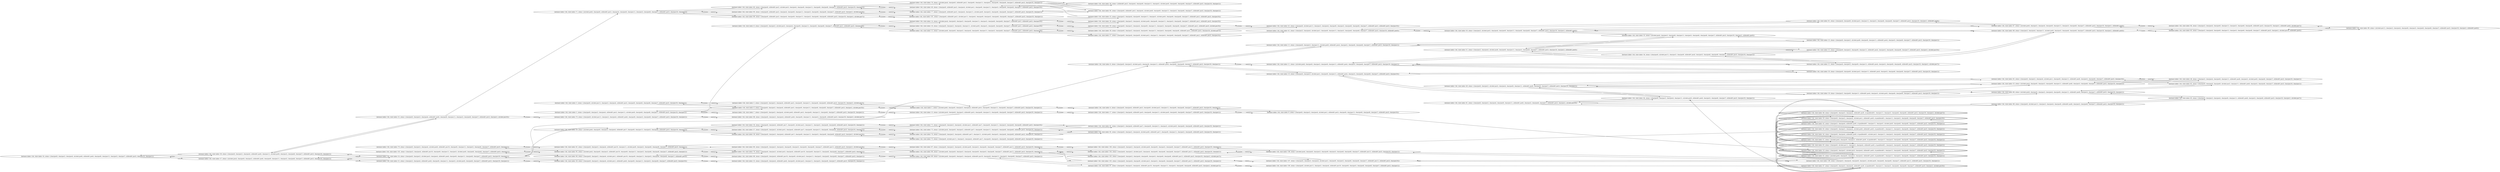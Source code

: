 digraph {
rankdir="LR"
s54[label="(instance index=144, state index=54, atoms={clear(pos0), clear(pos2), clear(pos4), at(robot,pos8), at(block01,pos6), clear(pos9), clear(pos11), clear(pos5), clear(pos7), at(block01,pos3), clear(pos10), clear(pos1)})"]
s37[label="(instance index=144, state index=37, atoms={at(robot,pos4), clear(pos0), clear(pos2), at(block01,pos6), clear(pos9), clear(pos11), clear(pos5), clear(pos8), clear(pos7), at(block01,pos3), clear(pos10), clear(pos1)})"]
s38[label="(instance index=144, state index=38, atoms={clear(pos0), clear(pos2), clear(pos4), at(block01,pos6), clear(pos11), at(robot,pos9), clear(pos5), clear(pos8), clear(pos7), at(block01,pos3), clear(pos10), clear(pos1)})"]
s79[label="(instance index=144, state index=79, atoms={clear(pos0), clear(pos2), clear(pos4), at(robot,pos8), at(block01,pos10), clear(pos9), clear(pos11), clear(pos5), clear(pos6), clear(pos7), at(block01,pos3), clear(pos1)})"]
s52[label="(instance index=144, state index=52, atoms={clear(pos2), clear(pos4), at(block01,pos6), clear(pos9), clear(pos11), clear(pos5), at(robot,pos0), clear(pos8), clear(pos7), at(block01,pos3), clear(pos10), clear(pos1)})"]
s24[label="(instance index=144, state index=24, atoms={clear(pos0), clear(pos2), at(robot,pos5), clear(pos4), at(block01,pos6), clear(pos9), clear(pos11), clear(pos8), clear(pos7), at(block01,pos3), clear(pos10), clear(pos1)})"]
s55[label="(instance index=144, state index=55, atoms={clear(pos0), clear(pos2), clear(pos4), at(block01,pos6), clear(pos9), clear(pos11), clear(pos5), clear(pos8), clear(pos7), at(block01,pos3), clear(pos1), at(robot,pos10)})"]
s102[label="(instance index=144, state index=102, atoms={clear(pos2), clear(pos4), at(block01,pos10), clear(pos9), clear(pos11), clear(pos5), at(robot,pos0), clear(pos6), clear(pos8), clear(pos7), at(block01,pos3), clear(pos1)})"]
s94[label="(instance index=144, state index=94, atoms={clear(pos0), clear(pos2), clear(pos4), at(robot,pos1), at(block01,pos10), clear(pos9), clear(pos11), clear(pos5), clear(pos6), clear(pos8), clear(pos7), at(block01,pos3)})"]
s62[label="(instance index=144, state index=62, atoms={clear(pos0), clear(pos2), clear(pos4), at(block01,pos10), clear(pos11), at(robot,pos9), clear(pos5), clear(pos6), clear(pos8), clear(pos7), at(block01,pos3), clear(pos1)})"]
s3[label="(instance index=144, state index=3, atoms={clear(pos0), at(robot,pos11), clear(pos2), clear(pos4), at(block01,pos5), clear(pos9), clear(pos6), clear(pos8), clear(pos7), at(block01,pos3), clear(pos10), clear(pos1)})"]
s2[label="(instance index=144, state index=2, atoms={clear(pos0), clear(pos2), clear(pos4), at(block01,pos5), clear(pos11), at(robot,pos9), clear(pos6), clear(pos8), clear(pos7), at(block01,pos3), clear(pos10), clear(pos1)})"]
s95[label="(instance index=144, state index=95, atoms={at(robot,pos4), clear(pos0), clear(pos2), at(block01,pos10), clear(pos9), clear(pos11), clear(pos5), clear(pos6), clear(pos8), clear(pos7), at(block01,pos3), clear(pos1)})"]
s36[label="(instance index=144, state index=36, atoms={clear(pos0), clear(pos2), clear(pos4), at(robot,pos1), at(block01,pos6), clear(pos9), clear(pos11), clear(pos5), clear(pos8), clear(pos7), at(block01,pos3), clear(pos10)})"]
s70[label="(instance index=144, state index=70, atoms={clear(pos0), at(robot,pos11), clear(pos2), clear(pos4), at(block01,pos6), clear(pos9), clear(pos5), clear(pos8), clear(pos7), at(block01,pos3), clear(pos10), clear(pos1)})"]
s39[label="(instance index=144, state index=39, atoms={at(robot,pos6), clear(pos0), clear(pos2), clear(pos4), at(block01,pos7), clear(pos9), clear(pos11), clear(pos5), clear(pos8), at(block01,pos3), clear(pos10), clear(pos1)})"]
s71[label="(instance index=144, state index=71, atoms={at(robot,pos6), clear(pos0), at(block01,pos2), clear(pos4), clear(pos9), clear(pos11), clear(pos5), clear(pos8), clear(pos7), at(block01,pos3), clear(pos10), clear(pos1)})"]
s5[label="(instance index=144, state index=5, atoms={clear(pos0), clear(pos2), clear(pos4), at(block01,pos5), clear(pos9), clear(pos11), clear(pos6), clear(pos8), at(block01,pos3), clear(pos10), clear(pos1), at(robot,pos7)})"]
s88[label="(instance index=144, state index=88, atoms={clear(pos0), clear(pos2), clear(pos4), at(block01,pos6), clear(pos9), clear(pos11), clear(pos5), clear(pos8), at(block01,pos3), clear(pos10), clear(pos1), at(robot,pos7)})"]
s0[label="(instance index=144, state index=0, atoms={clear(pos0), clear(pos2), clear(pos4), at(block01,pos5), clear(pos9), clear(pos11), clear(pos6), clear(pos8), clear(pos7), at(block01,pos3), clear(pos1), at(robot,pos10)})"]
s7[label="(instance index=144, state index=7, atoms={clear(pos0), clear(pos2), clear(pos4), at(robot,pos8), at(block01,pos5), clear(pos9), clear(pos11), clear(pos6), clear(pos7), at(block01,pos3), clear(pos10), clear(pos1)})"]
s53[label="(instance index=144, state index=53, atoms={clear(pos0), clear(pos4), at(block01,pos6), clear(pos9), at(robot,pos2), clear(pos11), clear(pos5), clear(pos8), clear(pos7), at(block01,pos3), clear(pos10), clear(pos1)})"]
s78[label="(instance index=144, state index=78, atoms={clear(pos0), clear(pos2), at(robot,pos5), clear(pos4), at(block01,pos10), clear(pos9), clear(pos11), clear(pos6), clear(pos8), clear(pos7), at(block01,pos3), clear(pos1)})"]
s86[label="(instance index=144, state index=86, atoms={clear(pos0), clear(pos4), at(block01,pos10), clear(pos9), at(robot,pos2), clear(pos11), clear(pos5), clear(pos6), clear(pos8), clear(pos7), at(block01,pos3), clear(pos1)})"]
s80[label="(instance index=144, state index=80, atoms={clear(pos0), clear(pos2), clear(pos4), clear(pos9), clear(pos5), clear(pos6), clear(pos8), clear(pos7), at(block01,pos11), at(block01,pos3), clear(pos1), at(robot,pos10)})"]
s8[label="(instance index=144, state index=8, atoms={clear(pos0), clear(pos2), at(robot,pos5), clear(pos4), clear(pos9), clear(pos11), clear(pos6), clear(pos8), clear(pos7), at(block01,pos1), at(block01,pos3), clear(pos10)})"]
s58[label="(instance index=144, state index=58, atoms={clear(pos0), clear(pos2), clear(pos4), at(block01,pos7), clear(pos9), clear(pos11), clear(pos5), clear(pos6), clear(pos8), at(block01,pos3), clear(pos1), at(robot,pos10)})"]
s57[label="(instance index=144, state index=57, atoms={clear(pos0), clear(pos2), at(robot,pos5), clear(pos4), at(block01,pos7), clear(pos9), clear(pos11), clear(pos6), clear(pos8), at(block01,pos3), clear(pos10), clear(pos1)})"]
s56[label="(instance index=144, state index=56, atoms={clear(pos0), clear(pos4), at(block01,pos7), clear(pos9), at(robot,pos2), clear(pos11), clear(pos5), clear(pos6), clear(pos8), at(block01,pos3), clear(pos10), clear(pos1)})"]
s60[label="(instance index=144, state index=60, atoms={clear(pos0), at(block01,pos2), at(robot,pos5), clear(pos4), clear(pos9), clear(pos11), clear(pos6), clear(pos8), clear(pos7), at(block01,pos3), clear(pos10), clear(pos1)})"]
s90[label="(instance index=144, state index=90, atoms={clear(pos0), at(block01,pos2), clear(pos4), clear(pos9), clear(pos11), clear(pos5), clear(pos6), clear(pos8), clear(pos7), at(block01,pos3), clear(pos1), at(robot,pos10)})"]
s89[label="(instance index=144, state index=89, atoms={clear(pos0), at(block01,pos2), clear(pos4), clear(pos9), clear(pos11), clear(pos5), clear(pos6), clear(pos8), at(block01,pos3), clear(pos10), clear(pos1), at(robot,pos7)})"]
s13[label="(instance index=144, state index=13, atoms={at(robot,pos4), clear(pos0), clear(pos2), at(block01,pos5), clear(pos9), clear(pos11), clear(pos6), clear(pos8), clear(pos7), at(block01,pos3), clear(pos10), clear(pos1)})"]
s1[label="(instance index=144, state index=1, atoms={at(robot,pos6), clear(pos0), clear(pos2), clear(pos4), at(block01,pos5), clear(pos9), clear(pos11), clear(pos8), clear(pos7), at(block01,pos3), clear(pos10), clear(pos1)})"]
s69[label="(instance index=144, state index=69, atoms={at(robot,pos6), clear(pos0), clear(pos2), clear(pos4), at(block01,pos10), clear(pos9), clear(pos11), clear(pos5), clear(pos8), clear(pos7), at(block01,pos3), clear(pos1)})"]
s97[label="(instance index=144, state index=97, atoms={clear(pos0), clear(pos2), clear(pos4), at(robot,pos9), clear(pos5), clear(pos6), clear(pos8), clear(pos7), at(block01,pos11), at(block01,pos3), clear(pos10), clear(pos1)})"]
s96[label="(instance index=144, state index=96, atoms={at(robot,pos6), clear(pos0), clear(pos2), clear(pos4), clear(pos9), clear(pos5), clear(pos8), clear(pos7), at(block01,pos11), at(block01,pos3), clear(pos10), clear(pos1)})"]
s15[label="(instance index=144, state index=15, atoms={at(robot,pos6), clear(pos0), clear(pos2), clear(pos4), clear(pos9), clear(pos11), clear(pos5), clear(pos8), clear(pos7), at(block01,pos1), at(block01,pos3), clear(pos10)})"]
s14[label="(instance index=144, state index=14, atoms={at(robot,pos4), clear(pos0), clear(pos2), clear(pos9), clear(pos11), clear(pos5), clear(pos6), clear(pos8), clear(pos7), at(block01,pos1), at(block01,pos3), clear(pos10)})"]
s16[label="(instance index=144, state index=16, atoms={clear(pos0), clear(pos2), clear(pos4), clear(pos11), at(robot,pos9), clear(pos5), clear(pos6), clear(pos8), clear(pos7), at(block01,pos1), at(block01,pos3), clear(pos10)})"]
s75[label="(instance index=144, state index=75, atoms={clear(pos0), at(robot,pos11), clear(pos2), clear(pos4), at(block01,pos7), clear(pos9), clear(pos5), clear(pos6), clear(pos8), at(block01,pos3), clear(pos10), clear(pos1)})"]
s74[label="(instance index=144, state index=74, atoms={clear(pos0), clear(pos2), clear(pos4), at(block01,pos7), clear(pos11), at(robot,pos9), clear(pos5), clear(pos6), clear(pos8), at(block01,pos3), clear(pos10), clear(pos1)})"]
s73[label="(instance index=144, state index=73, atoms={at(robot,pos4), clear(pos0), clear(pos2), at(block01,pos7), clear(pos9), clear(pos11), clear(pos5), clear(pos6), clear(pos8), at(block01,pos3), clear(pos10), clear(pos1)})"]
s72[label="(instance index=144, state index=72, atoms={clear(pos0), clear(pos2), clear(pos4), at(robot,pos1), at(block01,pos7), clear(pos9), clear(pos11), clear(pos5), clear(pos6), clear(pos8), at(block01,pos3), clear(pos10)})"]
s77[label="(instance index=144, state index=77, atoms={clear(pos0), at(block01,pos2), clear(pos4), clear(pos11), at(robot,pos9), clear(pos5), clear(pos6), clear(pos8), clear(pos7), at(block01,pos3), clear(pos10), clear(pos1)})"]
s76[label="(instance index=144, state index=76, atoms={at(robot,pos4), clear(pos0), at(block01,pos2), clear(pos9), clear(pos11), clear(pos5), clear(pos6), clear(pos8), clear(pos7), at(block01,pos3), clear(pos10), clear(pos1)})"]
s40[label="(instance index=144, state index=40, atoms={clear(pos0), at(block01,pos2), clear(pos4), at(robot,pos1), clear(pos9), clear(pos11), clear(pos5), clear(pos6), clear(pos8), clear(pos7), at(block01,pos3), clear(pos10)})"]
s101[label="(instance index=144, state index=101, atoms={clear(pos0), at(block01,pos2), at(robot,pos11), clear(pos4), clear(pos9), clear(pos5), clear(pos6), clear(pos8), clear(pos7), at(block01,pos3), clear(pos10), clear(pos1)})"]
s17[label="(instance index=144, state index=17, atoms={clear(pos2), clear(pos4), at(block01,pos5), clear(pos9), clear(pos11), at(robot,pos0), clear(pos6), clear(pos8), clear(pos7), at(block01,pos3), clear(pos10), clear(pos1)})"]
s4[label="(instance index=144, state index=4, atoms={clear(pos0), clear(pos4), at(block01,pos5), clear(pos9), at(robot,pos2), clear(pos11), clear(pos6), clear(pos8), clear(pos7), at(block01,pos3), clear(pos10), clear(pos1)})"]
s87[label="(instance index=144, state index=87, atoms={clear(pos0), clear(pos2), clear(pos4), at(block01,pos10), clear(pos9), clear(pos11), clear(pos5), clear(pos6), clear(pos8), at(block01,pos3), clear(pos1), at(robot,pos7)})"]
s6[label="(instance index=144, state index=6, atoms={clear(pos0), clear(pos2), at(robot,pos5), clear(pos9), clear(pos11), at(block01,pos4), clear(pos6), clear(pos8), clear(pos7), at(block01,pos3), clear(pos10), clear(pos1)})"]
s106[label="(instance index=144, state index=106, atoms={clear(pos0), clear(pos2), clear(pos4), at(robot,pos8), clear(pos9), clear(pos5), clear(pos6), clear(pos7), at(block01,pos11), at(block01,pos3), clear(pos10), clear(pos1)})"]
s104[label="(instance index=144, state index=104, atoms={clear(pos0), clear(pos2), at(robot,pos5), clear(pos4), clear(pos9), clear(pos6), clear(pos8), clear(pos7), at(block01,pos11), at(block01,pos3), clear(pos10), clear(pos1)})"]
s103[label="(instance index=144, state index=103, atoms={clear(pos0), clear(pos4), clear(pos9), at(robot,pos2), clear(pos5), clear(pos6), clear(pos8), clear(pos7), at(block01,pos11), at(block01,pos3), clear(pos10), clear(pos1)})"]
s105[label="(instance index=144, state index=105, atoms={clear(pos0), clear(pos2), clear(pos4), clear(pos9), clear(pos5), clear(pos6), clear(pos8), at(block01,pos11), at(block01,pos3), clear(pos10), clear(pos1), at(robot,pos7)})"]
s29[label="(instance index=144, state index=29, atoms={clear(pos0), clear(pos2), clear(pos4), clear(pos9), clear(pos11), clear(pos5), clear(pos6), clear(pos8), clear(pos7), at(block01,pos1), at(block01,pos3), at(robot,pos10)})"]
s27[label="(instance index=144, state index=27, atoms={clear(pos0), clear(pos4), clear(pos9), at(robot,pos2), clear(pos11), clear(pos5), clear(pos6), clear(pos8), clear(pos7), at(block01,pos1), at(block01,pos3), clear(pos10)})"]
s28[label="(instance index=144, state index=28, atoms={clear(pos0), clear(pos2), clear(pos4), clear(pos9), clear(pos11), clear(pos5), clear(pos6), clear(pos8), at(block01,pos1), at(block01,pos3), clear(pos10), at(robot,pos7)})"]
s25[label="(instance index=144, state index=25, atoms={clear(pos2), clear(pos4), clear(pos9), clear(pos11), clear(pos5), at(robot,pos0), clear(pos6), clear(pos8), clear(pos7), at(block01,pos1), at(block01,pos3), clear(pos10)})"]
s26[label="(instance index=144, state index=26, atoms={clear(pos0), clear(pos2), clear(pos4), at(robot,pos8), clear(pos9), clear(pos11), clear(pos5), clear(pos6), clear(pos7), at(block01,pos1), at(block01,pos3), clear(pos10)})"]
s92[label="(instance index=144, state index=92, atoms={clear(pos0), clear(pos2), clear(pos4), at(robot,pos8), at(block01,pos7), clear(pos9), clear(pos11), clear(pos5), clear(pos6), at(block01,pos3), clear(pos10), clear(pos1)})"]
s91[label="(instance index=144, state index=91, atoms={clear(pos2), clear(pos4), at(block01,pos7), clear(pos9), clear(pos11), clear(pos5), at(robot,pos0), clear(pos6), clear(pos8), at(block01,pos3), clear(pos10), clear(pos1)})"]
s93[label="(instance index=144, state index=93, atoms={clear(pos0), at(block01,pos2), clear(pos4), at(robot,pos8), clear(pos9), clear(pos11), clear(pos5), clear(pos6), clear(pos7), at(block01,pos3), clear(pos10), clear(pos1)})"]
s59[label="(instance index=144, state index=59, atoms={at(block01,pos2), clear(pos4), clear(pos9), clear(pos11), clear(pos5), at(robot,pos0), clear(pos6), clear(pos8), clear(pos7), at(block01,pos3), clear(pos10), clear(pos1)})"]
s100[label="(instance index=144, state index=100, atoms={clear(pos0), at(robot,pos11), clear(pos2), clear(pos4), at(block01,pos10), clear(pos9), clear(pos5), clear(pos6), clear(pos8), clear(pos7), at(block01,pos3), clear(pos1)})"]
s9[label="(instance index=144, state index=9, atoms={clear(pos0), clear(pos2), clear(pos4), at(robot,pos1), at(block01,pos5), clear(pos9), clear(pos11), clear(pos6), clear(pos8), clear(pos7), at(block01,pos3), clear(pos10)})"]
s12[label="(instance index=144, state index=12, atoms={clear(pos0), clear(pos2), clear(pos11), at(robot,pos9), at(block01,pos4), clear(pos5), clear(pos6), clear(pos8), clear(pos7), at(block01,pos3), clear(pos10), clear(pos1)})"]
s11[label="(instance index=144, state index=11, atoms={at(robot,pos6), clear(pos0), clear(pos2), clear(pos9), clear(pos11), at(block01,pos4), clear(pos5), clear(pos8), clear(pos7), at(block01,pos3), clear(pos10), clear(pos1)})"]
s10[label="(instance index=144, state index=10, atoms={clear(pos0), clear(pos2), at(robot,pos1), clear(pos9), clear(pos11), at(block01,pos4), clear(pos5), clear(pos6), clear(pos8), clear(pos7), at(block01,pos3), clear(pos10)})"]
s108[label="(instance index=144, state index=108, atoms={at(robot,pos4), clear(pos0), clear(pos2), clear(pos9), clear(pos5), clear(pos6), clear(pos8), clear(pos7), at(block01,pos11), at(block01,pos3), clear(pos10), clear(pos1)})"]
s107[label="(instance index=144, state index=107, atoms={clear(pos0), clear(pos2), clear(pos4), at(robot,pos1), clear(pos9), clear(pos5), clear(pos6), clear(pos8), clear(pos7), at(block01,pos11), at(block01,pos3), clear(pos10)})"]
s42[label="(instance index=144, state index=42, atoms={clear(pos0), at(robot,pos11), clear(pos2), clear(pos4), clear(pos9), clear(pos5), clear(pos6), clear(pos8), clear(pos7), at(block01,pos1), at(block01,pos3), clear(pos10)})"]
s41[label="(instance index=144, state index=41, atoms={clear(pos2), clear(pos4), at(robot,pos1), clear(pos9), clear(pos11), clear(pos5), clear(pos6), clear(pos8), clear(pos7), at(block01,pos3), clear(pos10), at(block01,pos0)})"]
s32[peripheries=2,label="(instance index=144, state index=32, atoms={at(robot,pos6), clear(pos0), clear(pos2), clear(pos4), at(block01,pos9), at-goal(block01), clear(pos11), clear(pos5), clear(pos8), clear(pos7), at(block01,pos3), clear(pos10), clear(pos1)})"]
s45[peripheries=2,label="(instance index=144, state index=45, atoms={clear(pos0), clear(pos2), clear(pos4), at(robot,pos8), at(block01,pos9), at-goal(block01), clear(pos11), clear(pos5), clear(pos6), clear(pos7), at(block01,pos3), clear(pos10), clear(pos1)})"]
s46[peripheries=2,label="(instance index=144, state index=46, atoms={clear(pos0), clear(pos2), clear(pos4), at(block01,pos9), at-goal(block01), clear(pos11), clear(pos5), clear(pos6), clear(pos8), at(block01,pos3), clear(pos10), clear(pos1), at(robot,pos7)})"]
s47[peripheries=2,label="(instance index=144, state index=47, atoms={clear(pos0), clear(pos2), clear(pos4), at(block01,pos9), at-goal(block01), clear(pos11), clear(pos5), clear(pos6), clear(pos8), clear(pos7), at(block01,pos3), clear(pos1), at(robot,pos10)})"]
s18[peripheries=2,label="(instance index=144, state index=18, atoms={clear(pos0), clear(pos2), at(robot,pos5), clear(pos4), at(block01,pos9), at-goal(block01), clear(pos11), clear(pos6), clear(pos8), clear(pos7), at(block01,pos3), clear(pos10), clear(pos1)})"]
s63[peripheries=2,label="(instance index=144, state index=63, atoms={clear(pos0), at(robot,pos11), clear(pos2), clear(pos4), at(block01,pos9), at-goal(block01), clear(pos5), clear(pos6), clear(pos8), clear(pos7), at(block01,pos3), clear(pos10), clear(pos1)})"]
s43[peripheries=2,label="(instance index=144, state index=43, atoms={clear(pos2), clear(pos4), at(block01,pos9), at-goal(block01), clear(pos11), clear(pos5), at(robot,pos0), clear(pos6), clear(pos8), clear(pos7), at(block01,pos3), clear(pos10), clear(pos1)})"]
s30[peripheries=2,label="(instance index=144, state index=30, atoms={clear(pos0), clear(pos2), clear(pos4), at(robot,pos1), at(block01,pos9), at-goal(block01), clear(pos11), clear(pos5), clear(pos6), clear(pos8), clear(pos7), at(block01,pos3), clear(pos10)})"]
s44[peripheries=2,label="(instance index=144, state index=44, atoms={clear(pos0), clear(pos4), at(block01,pos9), at-goal(block01), at(robot,pos2), clear(pos11), clear(pos5), clear(pos6), clear(pos8), clear(pos7), at(block01,pos3), clear(pos10), clear(pos1)})"]
s31[peripheries=2,label="(instance index=144, state index=31, atoms={at(robot,pos4), clear(pos0), clear(pos2), at(block01,pos9), at-goal(block01), clear(pos11), clear(pos5), clear(pos6), clear(pos8), clear(pos7), at(block01,pos3), clear(pos10), clear(pos1)})"]
s22[label="(instance index=144, state index=22, atoms={clear(pos0), clear(pos2), clear(pos9), clear(pos11), at(block01,pos4), clear(pos5), clear(pos6), clear(pos8), clear(pos7), at(block01,pos3), clear(pos1), at(robot,pos10)})"]
s23[label="(instance index=144, state index=23, atoms={clear(pos0), clear(pos2), at(robot,pos8), clear(pos9), clear(pos11), at(block01,pos4), clear(pos5), clear(pos6), clear(pos7), at(block01,pos3), clear(pos10), clear(pos1)})"]
s21[label="(instance index=144, state index=21, atoms={clear(pos0), clear(pos2), clear(pos9), clear(pos11), at(block01,pos4), clear(pos5), clear(pos6), clear(pos8), at(block01,pos3), clear(pos10), clear(pos1), at(robot,pos7)})"]
s20[label="(instance index=144, state index=20, atoms={clear(pos0), clear(pos9), at(robot,pos2), clear(pos11), at(block01,pos4), clear(pos5), clear(pos6), clear(pos8), clear(pos7), at(block01,pos3), clear(pos10), clear(pos1)})"]
s19[label="(instance index=144, state index=19, atoms={clear(pos2), clear(pos9), clear(pos11), at(block01,pos4), clear(pos5), at(robot,pos0), clear(pos6), clear(pos8), clear(pos7), at(block01,pos3), clear(pos10), clear(pos1)})"]
s109[label="(instance index=144, state index=109, atoms={clear(pos2), clear(pos4), clear(pos9), clear(pos5), at(robot,pos0), clear(pos6), clear(pos8), clear(pos7), at(block01,pos11), at(block01,pos3), clear(pos10), clear(pos1)})"]
s61[label="(instance index=144, state index=61, atoms={clear(pos4), clear(pos9), at(robot,pos2), clear(pos11), clear(pos5), clear(pos6), clear(pos8), clear(pos7), at(block01,pos3), clear(pos10), clear(pos1), at(block01,pos0)})"]
s64[label="(instance index=144, state index=64, atoms={clear(pos0), clear(pos2), clear(pos4), clear(pos11), at(robot,pos9), at(block01,pos8), clear(pos5), clear(pos6), clear(pos7), at(block01,pos3), clear(pos10), clear(pos1)})"]
s34[label="(instance index=144, state index=34, atoms={clear(pos0), at(robot,pos11), clear(pos2), clear(pos9), at(block01,pos4), clear(pos5), clear(pos6), clear(pos8), clear(pos7), at(block01,pos3), clear(pos10), clear(pos1)})"]
s35[label="(instance index=144, state index=35, atoms={at(robot,pos4), clear(pos2), clear(pos9), clear(pos11), clear(pos5), clear(pos6), clear(pos8), clear(pos7), at(block01,pos3), clear(pos10), clear(pos1), at(block01,pos0)})"]
s49[label="(instance index=144, state index=49, atoms={clear(pos0), clear(pos2), at(robot,pos5), clear(pos4), clear(pos9), clear(pos11), at(block01,pos8), clear(pos6), clear(pos7), at(block01,pos3), clear(pos10), clear(pos1)})"]
s81[label="(instance index=144, state index=81, atoms={clear(pos0), clear(pos2), clear(pos4), clear(pos9), clear(pos11), at(block01,pos8), clear(pos5), clear(pos6), clear(pos7), at(block01,pos3), clear(pos1), at(robot,pos10)})"]
s51[label="(instance index=144, state index=51, atoms={clear(pos2), clear(pos4), at(robot,pos8), clear(pos9), clear(pos11), clear(pos5), clear(pos6), clear(pos7), at(block01,pos3), clear(pos10), clear(pos1), at(block01,pos0)})"]
s50[label="(instance index=144, state index=50, atoms={clear(pos2), at(robot,pos5), clear(pos4), clear(pos9), clear(pos11), clear(pos6), clear(pos8), clear(pos7), at(block01,pos3), clear(pos10), clear(pos1), at(block01,pos0)})"]
s33[label="(instance index=144, state index=33, atoms={at(robot,pos4), clear(pos0), clear(pos2), clear(pos9), clear(pos11), at(block01,pos8), clear(pos5), clear(pos6), clear(pos7), at(block01,pos3), clear(pos10), clear(pos1)})"]
s66[label="(instance index=144, state index=66, atoms={at(robot,pos6), clear(pos0), clear(pos2), clear(pos4), clear(pos9), clear(pos11), at(block01,pos8), clear(pos5), clear(pos7), at(block01,pos3), clear(pos10), clear(pos1)})"]
s65[label="(instance index=144, state index=65, atoms={clear(pos0), clear(pos2), clear(pos4), at(robot,pos1), clear(pos9), clear(pos11), at(block01,pos8), clear(pos5), clear(pos6), clear(pos7), at(block01,pos3), clear(pos10)})"]
s98[label="(instance index=144, state index=98, atoms={clear(pos0), at(robot,pos11), clear(pos2), clear(pos4), clear(pos9), at(block01,pos8), clear(pos5), clear(pos6), clear(pos7), at(block01,pos3), clear(pos10), clear(pos1)})"]
s68[label="(instance index=144, state index=68, atoms={clear(pos2), clear(pos4), clear(pos11), at(robot,pos9), clear(pos5), clear(pos6), clear(pos8), clear(pos7), at(block01,pos3), clear(pos10), clear(pos1), at(block01,pos0)})"]
s67[label="(instance index=144, state index=67, atoms={at(robot,pos6), clear(pos2), clear(pos4), clear(pos9), clear(pos11), clear(pos5), clear(pos8), clear(pos7), at(block01,pos3), clear(pos10), clear(pos1), at(block01,pos0)})"]
s48[label="(instance index=144, state index=48, atoms={clear(pos2), clear(pos4), clear(pos9), clear(pos11), at(block01,pos8), clear(pos5), at(robot,pos0), clear(pos6), clear(pos7), at(block01,pos3), clear(pos10), clear(pos1)})"]
s83[label="(instance index=144, state index=83, atoms={clear(pos0), clear(pos2), clear(pos4), clear(pos9), clear(pos11), at(block01,pos8), clear(pos5), clear(pos6), at(block01,pos3), clear(pos10), clear(pos1), at(robot,pos7)})"]
s82[label="(instance index=144, state index=82, atoms={clear(pos0), clear(pos4), clear(pos9), at(robot,pos2), clear(pos11), at(block01,pos8), clear(pos5), clear(pos6), clear(pos7), at(block01,pos3), clear(pos10), clear(pos1)})"]
s85[label="(instance index=144, state index=85, atoms={clear(pos2), clear(pos4), clear(pos9), clear(pos11), clear(pos5), clear(pos6), clear(pos8), clear(pos7), at(block01,pos3), clear(pos1), at(robot,pos10), at(block01,pos0)})"]
s84[label="(instance index=144, state index=84, atoms={clear(pos2), clear(pos4), clear(pos9), clear(pos11), clear(pos5), clear(pos6), clear(pos8), at(block01,pos3), clear(pos10), clear(pos1), at(block01,pos0), at(robot,pos7)})"]
s99[label="(instance index=144, state index=99, atoms={at(robot,pos11), clear(pos2), clear(pos4), clear(pos9), clear(pos5), clear(pos6), clear(pos8), clear(pos7), at(block01,pos3), clear(pos10), clear(pos1), at(block01,pos0)})"]
Dangling [ label = "", style = invis ]
{ rank = same; Dangling }
Dangling -> s0
{ rank = same; s0}
{ rank = same; s37,s38}
{ rank = same; s79,s52,s24,s55,s102}
{ rank = same; s94,s62,s3,s2,s95,s36,s70,s39,s71}
{ rank = same; s5,s88,s0,s7,s53,s78,s86,s80,s8,s58,s57,s56,s60,s90,s89}
{ rank = same; s13,s1,s69,s97,s96,s15,s14,s16,s75,s74,s73,s72,s77,s76,s40,s101}
{ rank = same; s17,s4,s87,s6,s106,s104,s103,s105,s29,s27,s28,s25,s26,s92,s91,s93,s59}
{ rank = same; s100,s9,s12,s11,s10,s108,s107,s42,s41}
{ rank = same; s32,s45,s46,s47,s18,s63,s43,s30,s44,s31,s22,s23,s21,s20,s19,s109,s61}
{ rank = same; s64,s34,s35}
{ rank = same; s49,s81,s51,s50}
{ rank = same; s33,s66,s65,s98,s68,s67}
{ rank = same; s48,s83,s82,s85,s84}
{ rank = same; s99}
{
s54->s38
s54->s37
}
{
s37->s52
s37->s54
s37->s24
s38->s55
s38->s54
s38->s24
}
{
s79->s95
s79->s62
s52->s37
s52->s36
s24->s39
s24->s38
s24->s37
s24->s36
s55->s70
s55->s71
s55->s38
s102->s95
s102->s94
}
{
s94->s86
s94->s102
s94->s78
s62->s79
s62->s78
s62->s80
s3->s5
s3->s0
s2->s7
s2->s8
s2->s0
s95->s79
s95->s78
s95->s102
s36->s53
s36->s52
s36->s24
s70->s55
s70->s88
s39->s58
s39->s57
s39->s56
s71->s60
s71->s90
s71->s89
}
{
s5->s3
s5->s1
s88->s70
s88->s1
s0->s3
s0->s2
s0->s1
s7->s13
s7->s2
s53->s69
s53->s36
s78->s95
s78->s62
s78->s69
s78->s94
s86->s94
s86->s69
s80->s97
s80->s96
s8->s15
s8->s14
s8->s16
s58->s39
s58->s75
s58->s74
s57->s39
s57->s74
s57->s73
s57->s72
s56->s39
s56->s72
s60->s77
s60->s71
s60->s76
s60->s40
s90->s71
s90->s101
s90->s77
s89->s71
s89->s101
}
{
s13->s7
s13->s17
s13->s24
s1->s6
s1->s4
s1->s5
s1->s0
s69->s87
s69->s78
s69->s86
s97->s106
s97->s80
s97->s104
s96->s103
s96->s80
s96->s105
s96->s104
s15->s29
s15->s27
s15->s28
s15->s8
s14->s25
s14->s26
s14->s8
s16->s29
s16->s26
s16->s8
s75->s58
s74->s92
s74->s58
s74->s57
s73->s92
s73->s91
s73->s57
s72->s91
s72->s57
s72->s56
s77->s93
s77->s60
s77->s90
s76->s93
s76->s60
s76->s59
s40->s60
s40->s59
s101->s90
s101->s89
}
{
s17->s13
s17->s9
s4->s1
s4->s9
s87->s69
s87->s100
s6->s12
s6->s11
s6->s10
s106->s108
s106->s97
s104->s108
s104->s107
s104->s97
s104->s96
s103->s107
s103->s96
s105->s96
s29->s15
s29->s42
s29->s16
s27->s15
s27->s41
s28->s15
s28->s42
s25->s14
s25->s40
s26->s14
s26->s16
s92->s74
s92->s73
s91->s73
s91->s72
s93->s77
s93->s76
s59->s76
s59->s40
}
{
s100->s47
s100->s87
s9->s4
s9->s18
s9->s17
s12->s6
s12->s22
s12->s23
s11->s22
s11->s6
s11->s21
s11->s20
s10->s6
s10->s20
s10->s19
s108->s109
s108->s106
s108->s104
s107->s103
s107->s109
s107->s104
s42->s29
s42->s28
s41->s61
s41->s50
}
{
s32->s47
s32->s46
s32->s44
s32->s18
s45->s31
s45->s62
s46->s63
s46->s32
s47->s63
s47->s64
s47->s32
s18->s31
s18->s30
s18->s32
s63->s47
s63->s46
s43->s31
s43->s30
s30->s44
s30->s43
s30->s18
s44->s30
s44->s32
s31->s43
s31->s45
s31->s18
s22->s12
s22->s11
s22->s34
s23->s12
s23->s35
s21->s11
s21->s34
s20->s11
s20->s10
s19->s10
s19->s33
s109->s108
s109->s107
s61->s67
s61->s41
}
{
s64->s49
s64->s81
s34->s22
s34->s21
s35->s51
s35->s50
}
{
s49->s33
s49->s66
s49->s65
s49->s64
s81->s98
s81->s66
s81->s64
s51->s68
s51->s35
s50->s35
s50->s68
s50->s67
s50->s41
}
{
s33->s49
s33->s48
s66->s49
s66->s83
s66->s82
s66->s81
s65->s82
s65->s49
s65->s48
s98->s83
s98->s81
s68->s85
s68->s51
s68->s50
s67->s84
s67->s61
s67->s85
s67->s50
}
{
s48->s33
s48->s65
s83->s98
s83->s66
s82->s66
s82->s65
s85->s68
s85->s99
s85->s67
s84->s99
s84->s67
}
{
s99->s85
s99->s84
}
}
